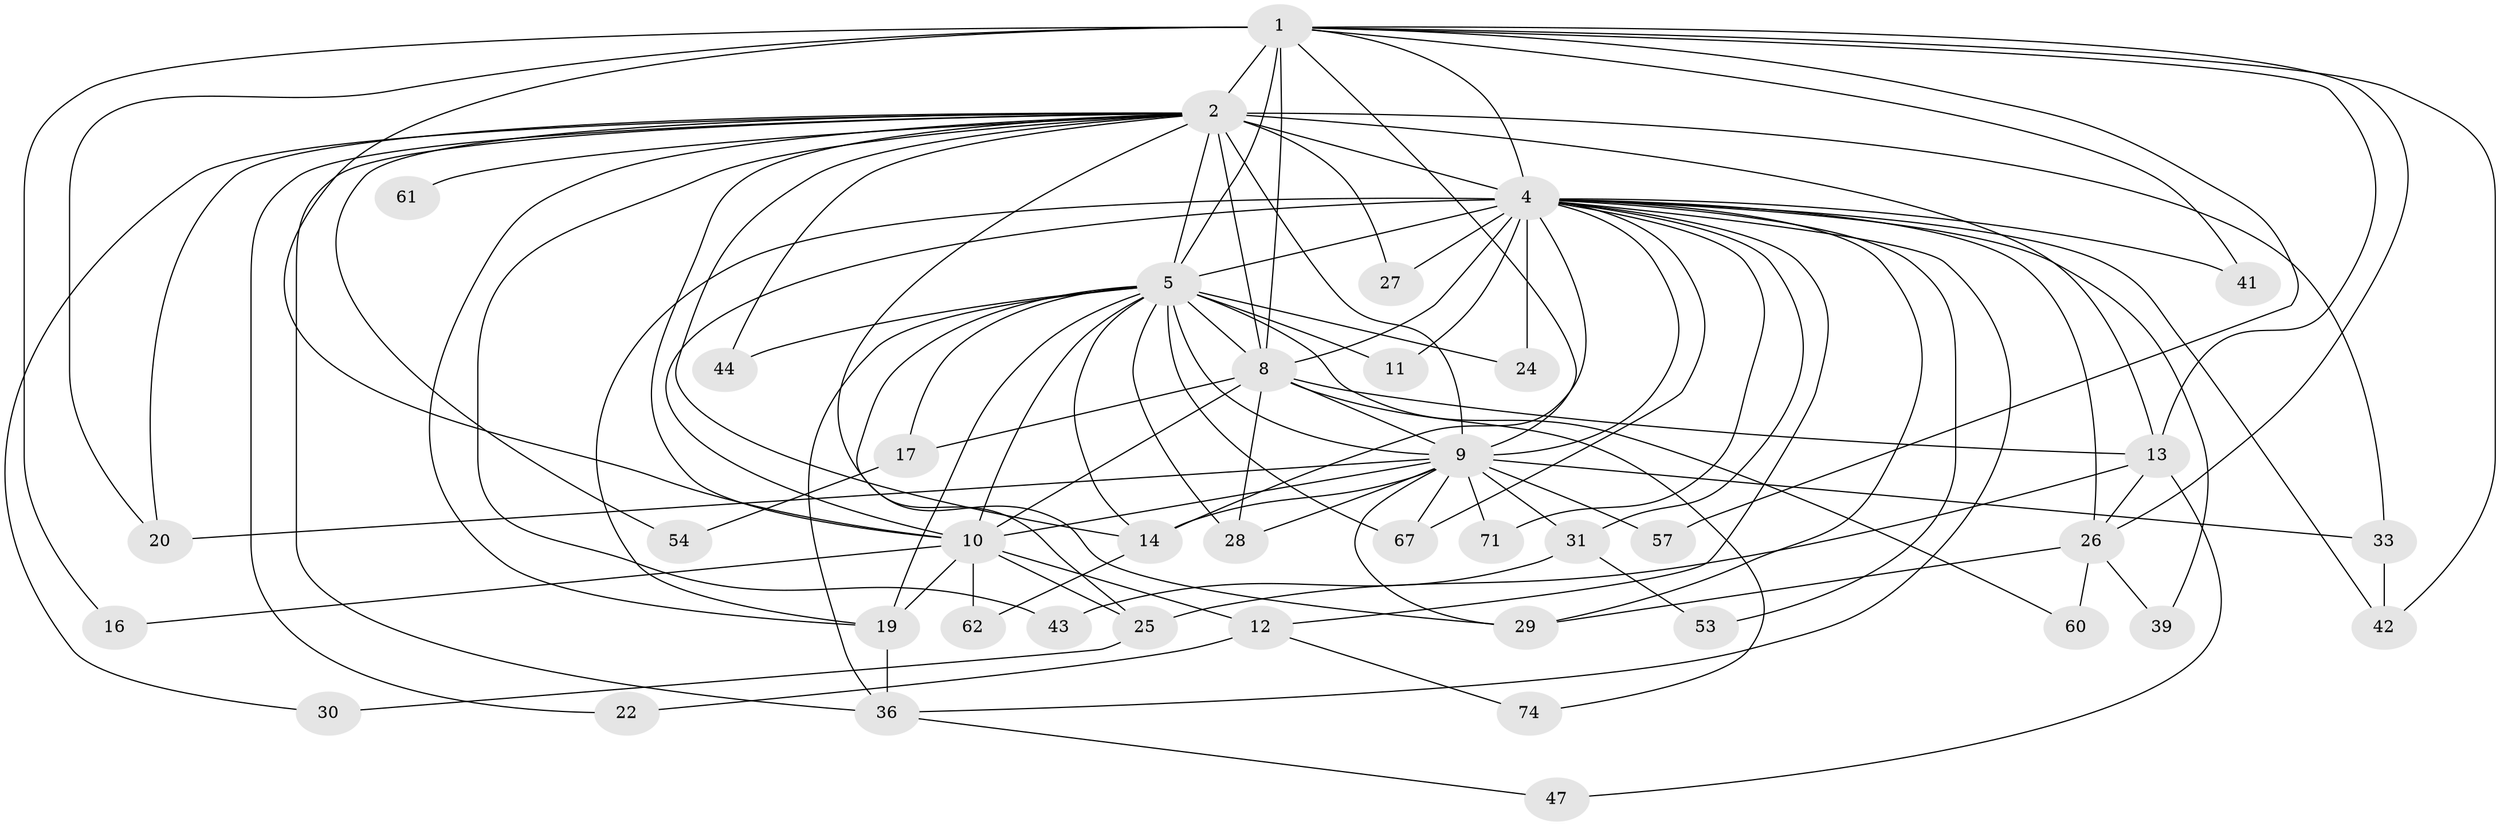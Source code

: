 // original degree distribution, {18: 0.036585365853658534, 20: 0.012195121951219513, 26: 0.012195121951219513, 15: 0.012195121951219513, 17: 0.024390243902439025, 16: 0.012195121951219513, 19: 0.012195121951219513, 2: 0.5365853658536586, 4: 0.07317073170731707, 6: 0.04878048780487805, 5: 0.024390243902439025, 3: 0.1951219512195122}
// Generated by graph-tools (version 1.1) at 2025/14/03/09/25 04:14:05]
// undirected, 41 vertices, 103 edges
graph export_dot {
graph [start="1"]
  node [color=gray90,style=filled];
  1 [super="+38"];
  2 [super="+3+56+75+23+18"];
  4 [super="+34+7"];
  5 [super="+65+6"];
  8 [super="+40"];
  9;
  10 [super="+35+15+73+37"];
  11;
  12;
  13;
  14 [super="+80+21"];
  16;
  17;
  19 [super="+48"];
  20;
  22;
  24;
  25 [super="+59"];
  26 [super="+49+45"];
  27;
  28 [super="+58"];
  29 [super="+72"];
  30;
  31;
  33;
  36 [super="+76+77"];
  39;
  41;
  42 [super="+63"];
  43 [super="+81"];
  44;
  47;
  53;
  54;
  57;
  60;
  61;
  62;
  67 [super="+70"];
  71;
  74;
  1 -- 2 [weight=4];
  1 -- 4 [weight=2];
  1 -- 5 [weight=3];
  1 -- 8;
  1 -- 9;
  1 -- 10;
  1 -- 13;
  1 -- 16;
  1 -- 41;
  1 -- 42;
  1 -- 57;
  1 -- 26;
  1 -- 20;
  2 -- 4 [weight=8];
  2 -- 5 [weight=5];
  2 -- 8 [weight=3];
  2 -- 9 [weight=3];
  2 -- 10 [weight=2];
  2 -- 19 [weight=2];
  2 -- 30;
  2 -- 54;
  2 -- 61 [weight=2];
  2 -- 14;
  2 -- 20;
  2 -- 22;
  2 -- 27;
  2 -- 43;
  2 -- 44;
  2 -- 13;
  2 -- 33;
  2 -- 36;
  2 -- 29;
  4 -- 5 [weight=4];
  4 -- 8 [weight=3];
  4 -- 9 [weight=2];
  4 -- 10 [weight=4];
  4 -- 14;
  4 -- 24;
  4 -- 26 [weight=3];
  4 -- 29;
  4 -- 31;
  4 -- 36;
  4 -- 39;
  4 -- 41;
  4 -- 42;
  4 -- 53;
  4 -- 67;
  4 -- 71;
  4 -- 11;
  4 -- 12;
  4 -- 27 [weight=2];
  4 -- 19;
  5 -- 8 [weight=2];
  5 -- 9 [weight=2];
  5 -- 10 [weight=2];
  5 -- 11;
  5 -- 17;
  5 -- 19 [weight=3];
  5 -- 24;
  5 -- 44;
  5 -- 28;
  5 -- 14;
  5 -- 67;
  5 -- 36;
  5 -- 25;
  5 -- 60;
  8 -- 9;
  8 -- 10 [weight=3];
  8 -- 13;
  8 -- 17;
  8 -- 28;
  8 -- 74;
  9 -- 10;
  9 -- 20;
  9 -- 28;
  9 -- 29;
  9 -- 31;
  9 -- 33;
  9 -- 57;
  9 -- 71;
  9 -- 67;
  9 -- 14;
  10 -- 12;
  10 -- 16;
  10 -- 25;
  10 -- 62;
  10 -- 19;
  12 -- 22;
  12 -- 74;
  13 -- 26;
  13 -- 47;
  13 -- 25;
  14 -- 62;
  17 -- 54;
  19 -- 36;
  25 -- 30;
  26 -- 39;
  26 -- 60;
  26 -- 29;
  31 -- 53;
  31 -- 43;
  33 -- 42;
  36 -- 47;
}
